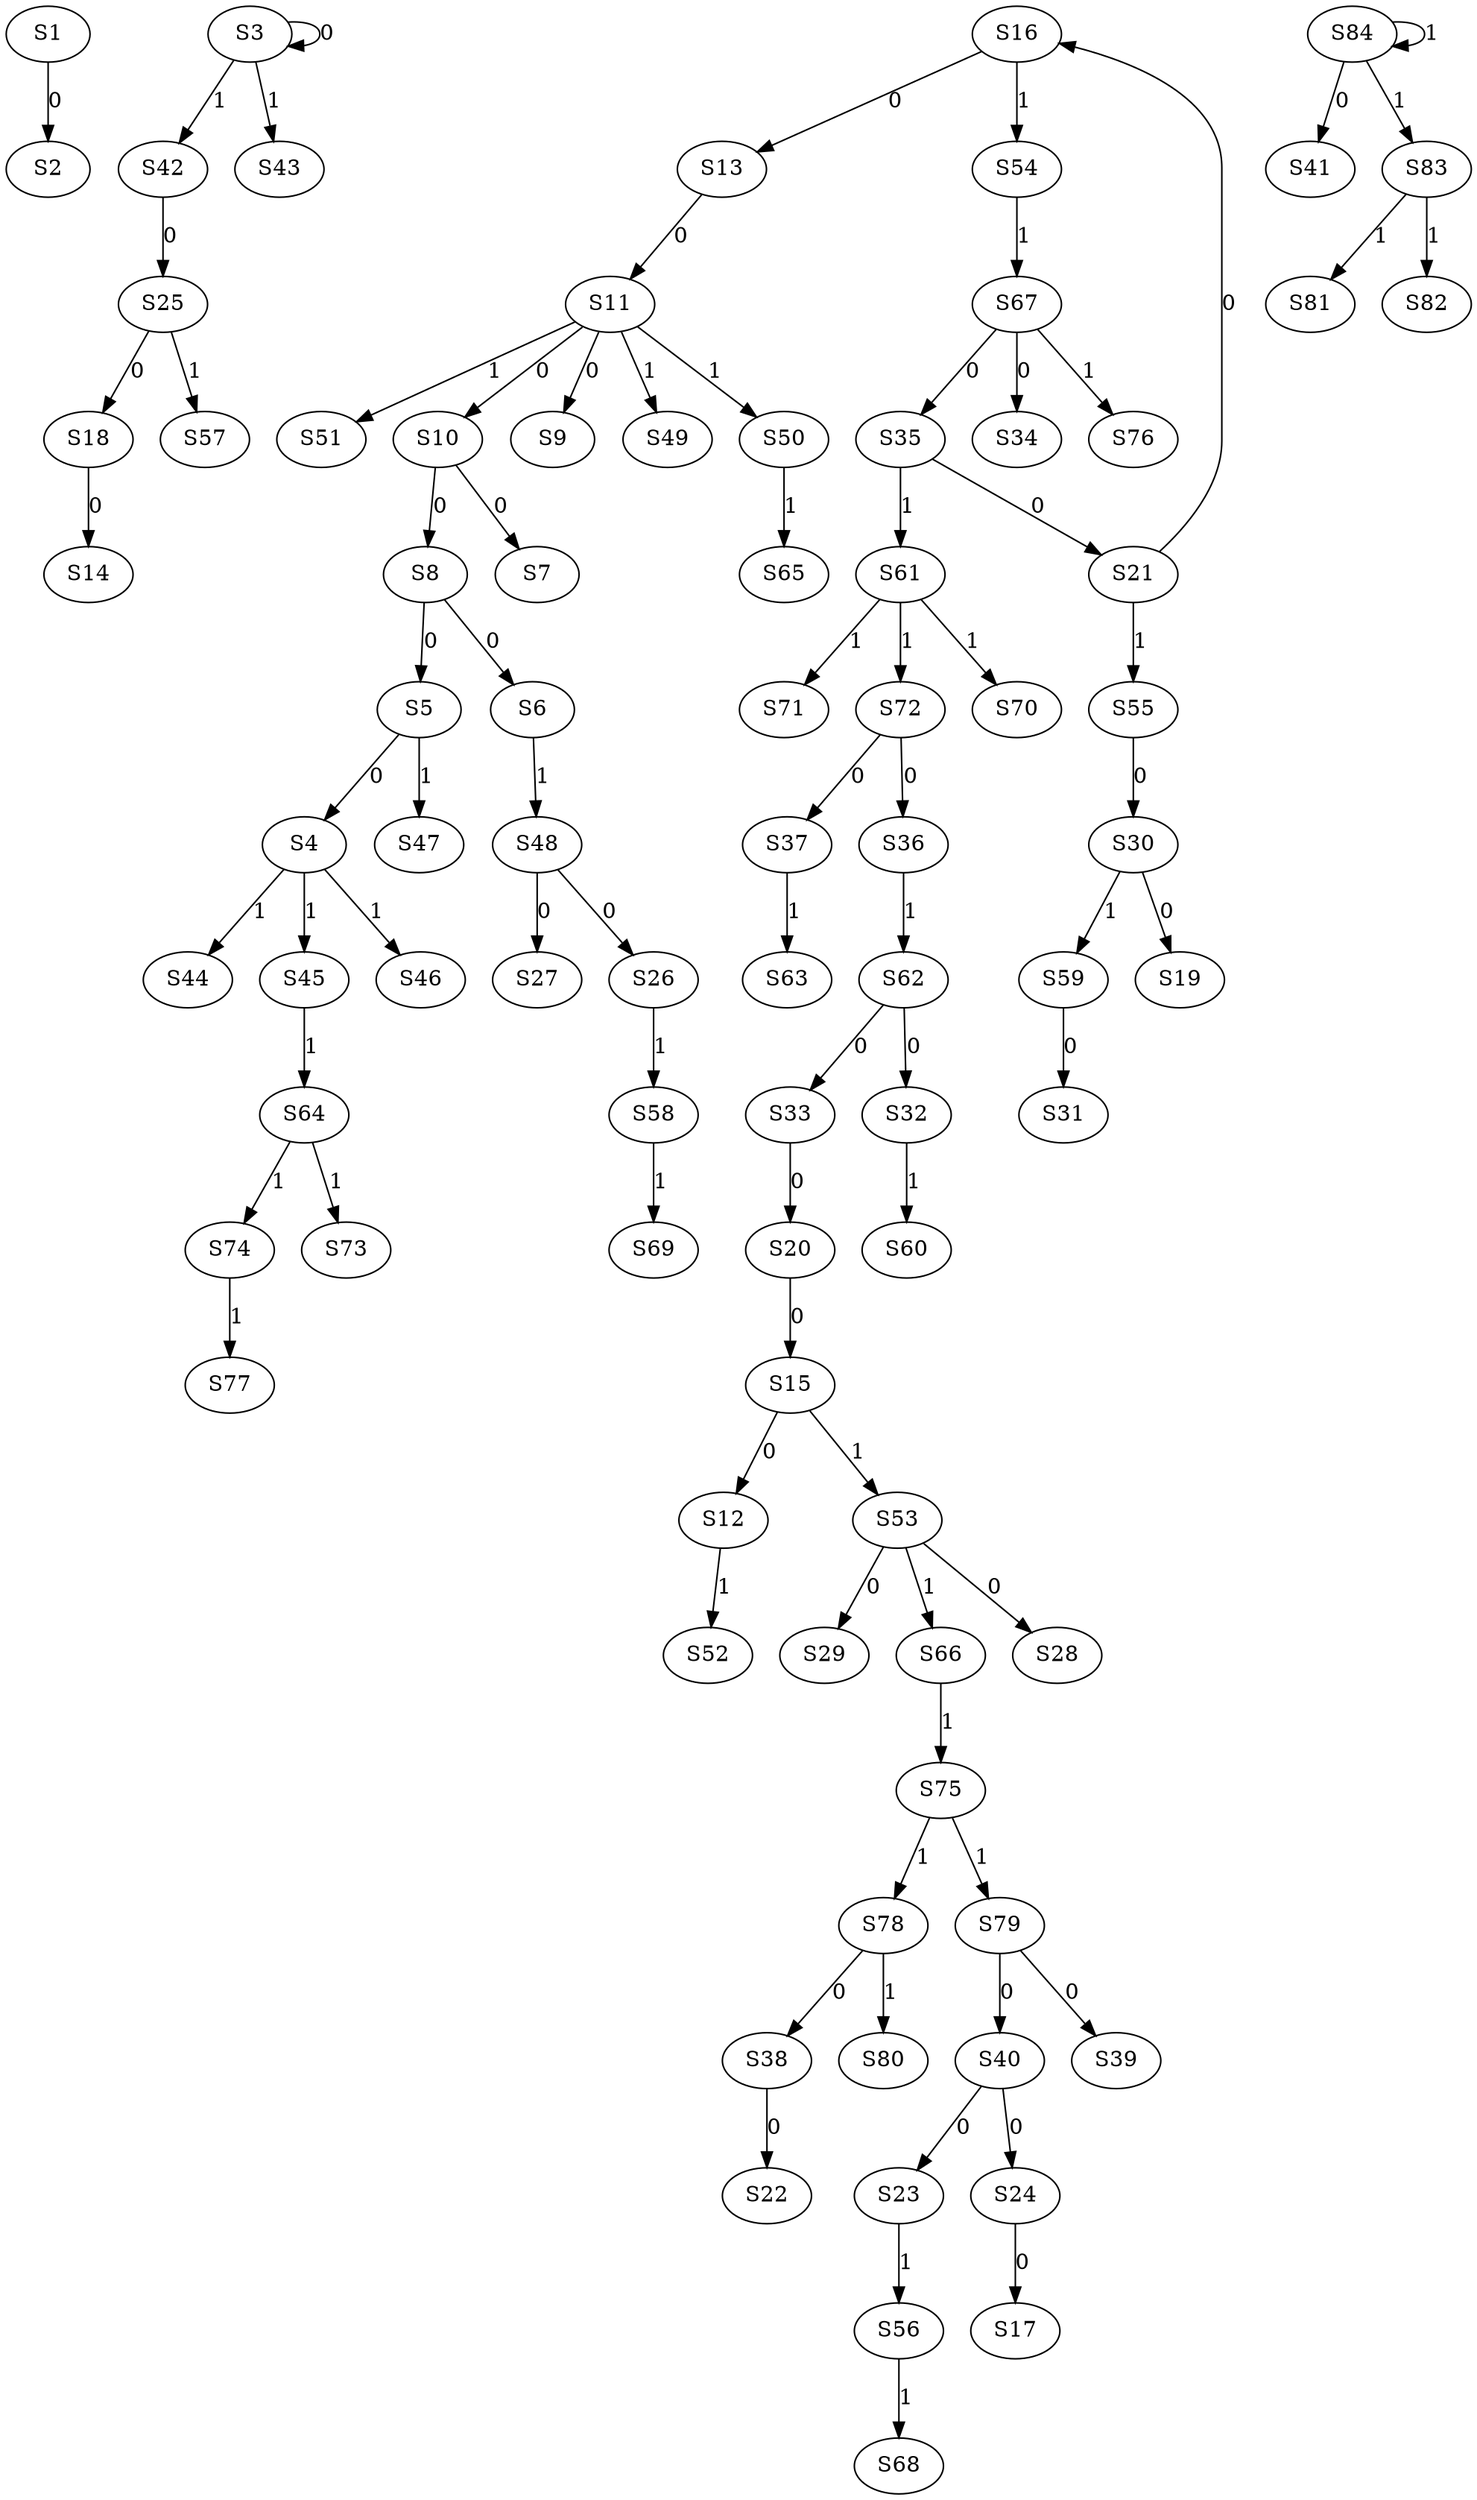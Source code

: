 strict digraph {
	S1 -> S2 [ label = 0 ];
	S3 -> S3 [ label = 0 ];
	S5 -> S4 [ label = 0 ];
	S8 -> S5 [ label = 0 ];
	S8 -> S6 [ label = 0 ];
	S10 -> S7 [ label = 0 ];
	S10 -> S8 [ label = 0 ];
	S11 -> S9 [ label = 0 ];
	S11 -> S10 [ label = 0 ];
	S13 -> S11 [ label = 0 ];
	S15 -> S12 [ label = 0 ];
	S16 -> S13 [ label = 0 ];
	S18 -> S14 [ label = 0 ];
	S20 -> S15 [ label = 0 ];
	S21 -> S16 [ label = 0 ];
	S24 -> S17 [ label = 0 ];
	S25 -> S18 [ label = 0 ];
	S30 -> S19 [ label = 0 ];
	S33 -> S20 [ label = 0 ];
	S35 -> S21 [ label = 0 ];
	S38 -> S22 [ label = 0 ];
	S40 -> S23 [ label = 0 ];
	S40 -> S24 [ label = 0 ];
	S42 -> S25 [ label = 0 ];
	S48 -> S26 [ label = 0 ];
	S48 -> S27 [ label = 0 ];
	S53 -> S28 [ label = 0 ];
	S53 -> S29 [ label = 0 ];
	S55 -> S30 [ label = 0 ];
	S59 -> S31 [ label = 0 ];
	S62 -> S32 [ label = 0 ];
	S62 -> S33 [ label = 0 ];
	S67 -> S34 [ label = 0 ];
	S67 -> S35 [ label = 0 ];
	S72 -> S36 [ label = 0 ];
	S72 -> S37 [ label = 0 ];
	S78 -> S38 [ label = 0 ];
	S79 -> S39 [ label = 0 ];
	S79 -> S40 [ label = 0 ];
	S84 -> S41 [ label = 0 ];
	S3 -> S42 [ label = 1 ];
	S3 -> S43 [ label = 1 ];
	S4 -> S44 [ label = 1 ];
	S4 -> S45 [ label = 1 ];
	S4 -> S46 [ label = 1 ];
	S5 -> S47 [ label = 1 ];
	S6 -> S48 [ label = 1 ];
	S11 -> S49 [ label = 1 ];
	S11 -> S50 [ label = 1 ];
	S11 -> S51 [ label = 1 ];
	S12 -> S52 [ label = 1 ];
	S15 -> S53 [ label = 1 ];
	S16 -> S54 [ label = 1 ];
	S21 -> S55 [ label = 1 ];
	S23 -> S56 [ label = 1 ];
	S25 -> S57 [ label = 1 ];
	S26 -> S58 [ label = 1 ];
	S30 -> S59 [ label = 1 ];
	S32 -> S60 [ label = 1 ];
	S35 -> S61 [ label = 1 ];
	S36 -> S62 [ label = 1 ];
	S37 -> S63 [ label = 1 ];
	S45 -> S64 [ label = 1 ];
	S50 -> S65 [ label = 1 ];
	S53 -> S66 [ label = 1 ];
	S54 -> S67 [ label = 1 ];
	S56 -> S68 [ label = 1 ];
	S58 -> S69 [ label = 1 ];
	S61 -> S70 [ label = 1 ];
	S61 -> S71 [ label = 1 ];
	S61 -> S72 [ label = 1 ];
	S64 -> S73 [ label = 1 ];
	S64 -> S74 [ label = 1 ];
	S66 -> S75 [ label = 1 ];
	S67 -> S76 [ label = 1 ];
	S74 -> S77 [ label = 1 ];
	S75 -> S78 [ label = 1 ];
	S75 -> S79 [ label = 1 ];
	S78 -> S80 [ label = 1 ];
	S83 -> S81 [ label = 1 ];
	S83 -> S82 [ label = 1 ];
	S84 -> S83 [ label = 1 ];
	S84 -> S84 [ label = 1 ];
}
